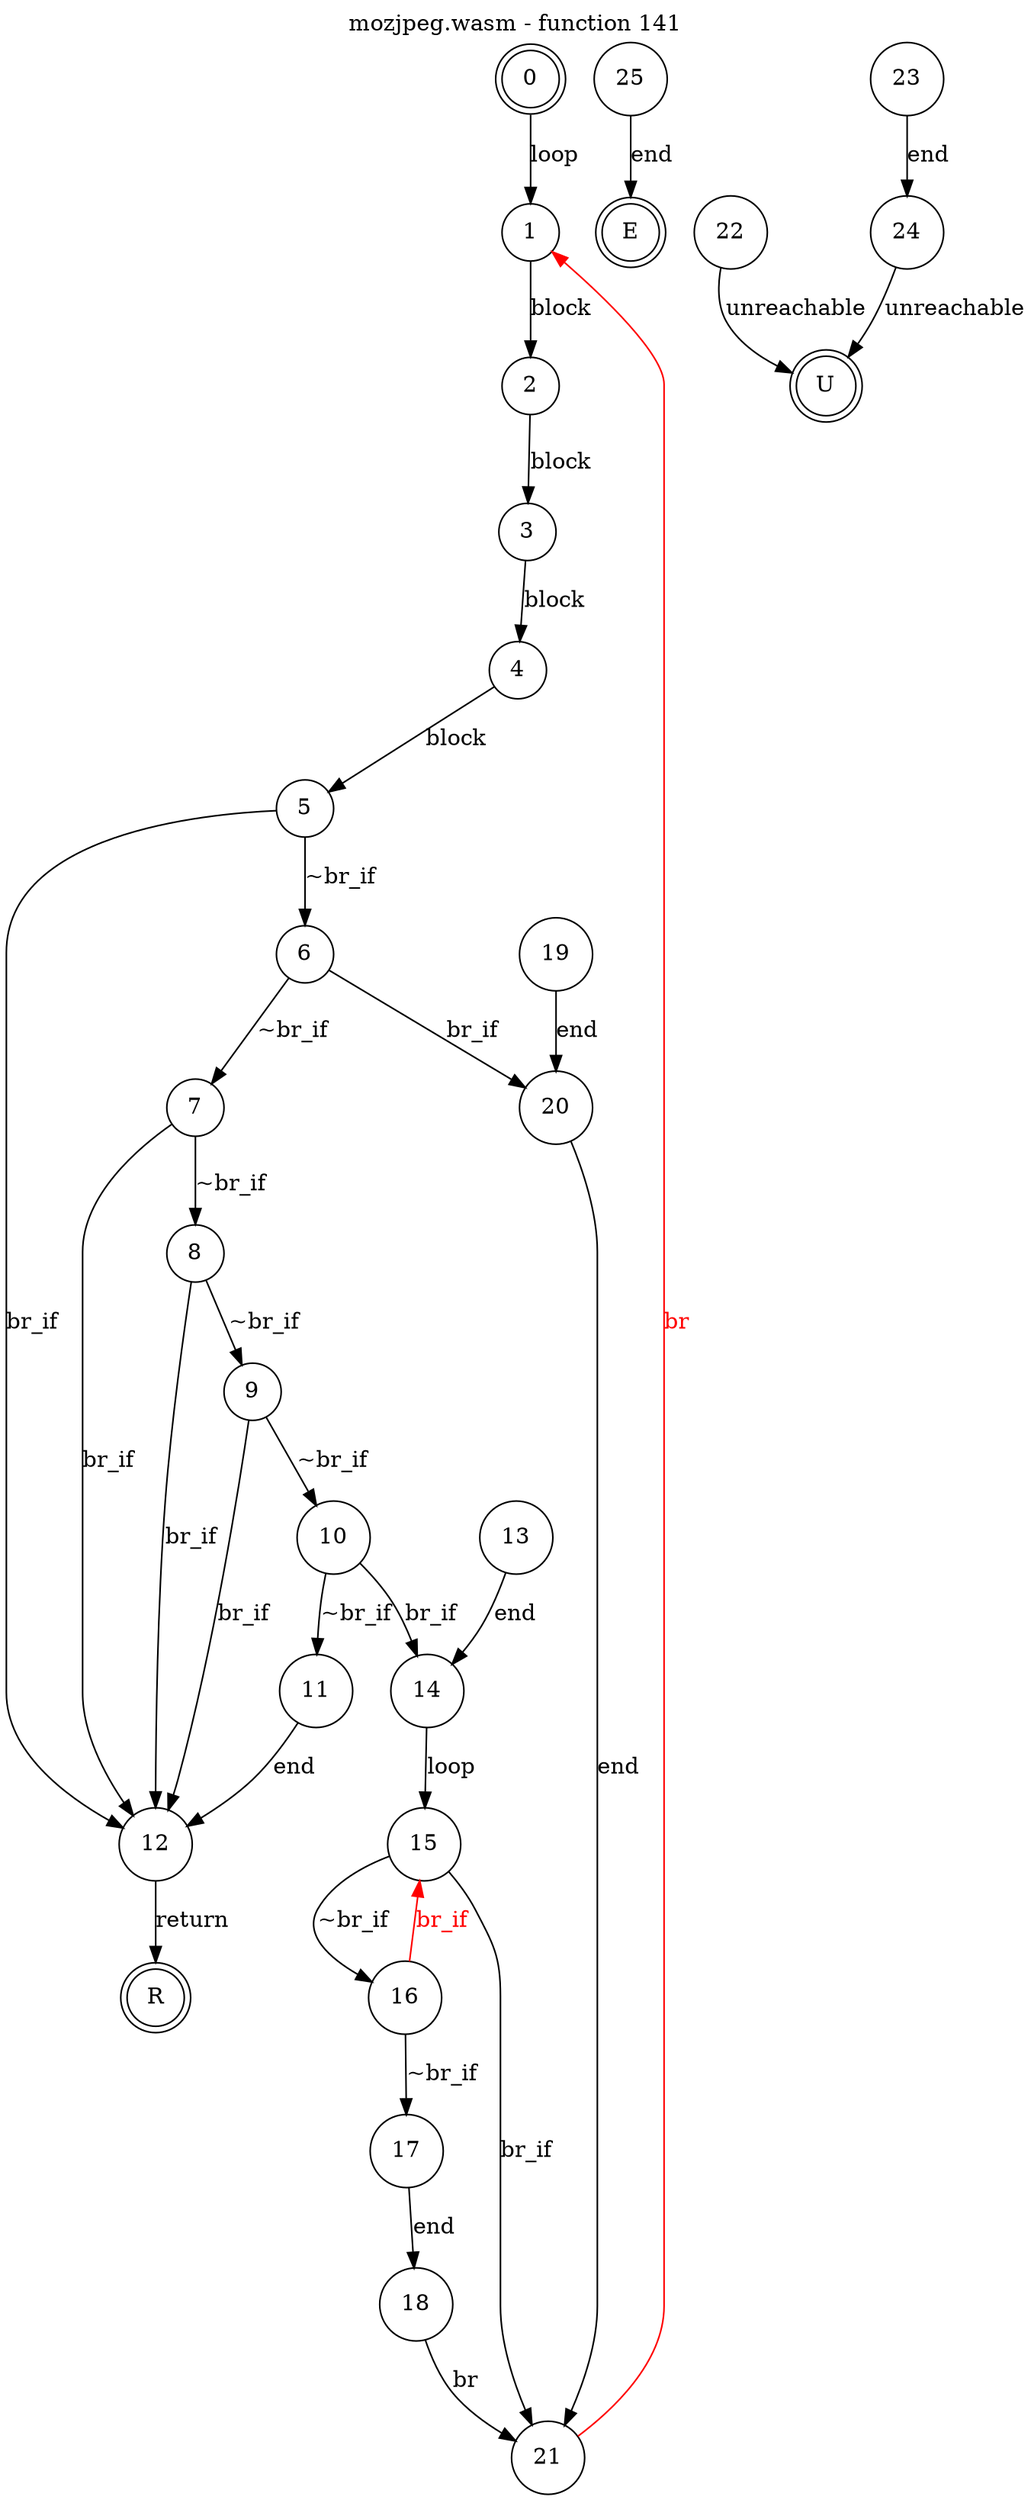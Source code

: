 digraph finite_state_machine {
    label = "mozjpeg.wasm - function 141"
    labelloc =  t
    labelfontsize = 16
    labelfontcolor = black
    labelfontname = "Helvetica"
    node [shape = doublecircle]; 0 E U R ;
    node [shape = circle];
    0 -> 1[label="loop"];
    1 -> 2[label="block"];
    2 -> 3[label="block"];
    3 -> 4[label="block"];
    4 -> 5[label="block"];
    5 -> 6[label="~br_if"];
    5 -> 12[label="br_if"];
    6 -> 7[label="~br_if"];
    6 -> 20[label="br_if"];
    7 -> 8[label="~br_if"];
    7 -> 12[label="br_if"];
    8 -> 9[label="~br_if"];
    8 -> 12[label="br_if"];
    9 -> 10[label="~br_if"];
    9 -> 12[label="br_if"];
    10 -> 11[label="~br_if"];
    10 -> 14[label="br_if"];
    11 -> 12[label="end"];
    12 -> R[label="return"];
    13 -> 14[label="end"];
    14 -> 15[label="loop"];
    15 -> 16[label="~br_if"];
    15 -> 21[label="br_if"];
    16 -> 17[label="~br_if"];
    16 -> 15[color="red" fontcolor="red" label="br_if"];
    17 -> 18[label="end"];
    18 -> 21[label="br"];
    19 -> 20[label="end"];
    20 -> 21[label="end"];
    21 -> 1[color="red" fontcolor="red" label="br"];
    22 -> U[label="unreachable"];
    23 -> 24[label="end"];
    24 -> U[label="unreachable"];
    25 -> E[label="end"];
}
